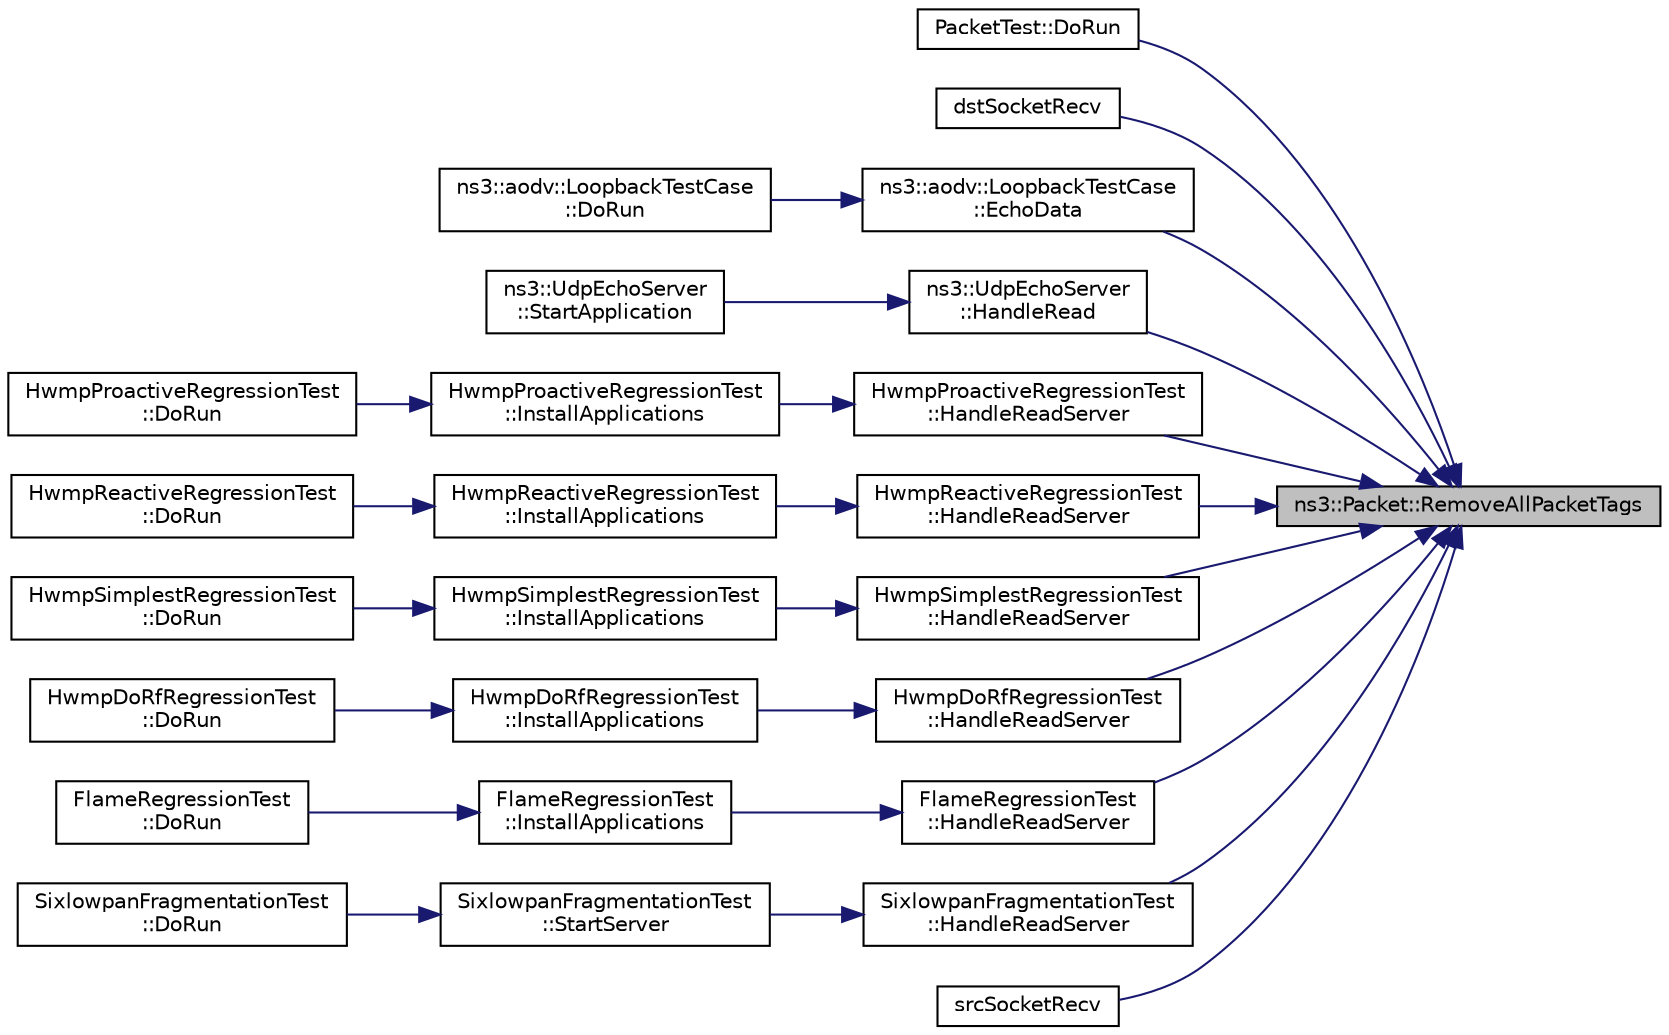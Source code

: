 digraph "ns3::Packet::RemoveAllPacketTags"
{
 // LATEX_PDF_SIZE
  edge [fontname="Helvetica",fontsize="10",labelfontname="Helvetica",labelfontsize="10"];
  node [fontname="Helvetica",fontsize="10",shape=record];
  rankdir="RL";
  Node1 [label="ns3::Packet::RemoveAllPacketTags",height=0.2,width=0.4,color="black", fillcolor="grey75", style="filled", fontcolor="black",tooltip="Remove all packet tags."];
  Node1 -> Node2 [dir="back",color="midnightblue",fontsize="10",style="solid",fontname="Helvetica"];
  Node2 [label="PacketTest::DoRun",height=0.2,width=0.4,color="black", fillcolor="white", style="filled",URL="$class_packet_test.html#a2f4d69aa1b21616ea14efd54fee55da2",tooltip="Implementation to actually run this TestCase."];
  Node1 -> Node3 [dir="back",color="midnightblue",fontsize="10",style="solid",fontname="Helvetica"];
  Node3 [label="dstSocketRecv",height=0.2,width=0.4,color="black", fillcolor="white", style="filled",URL="$socket-bound-static-routing_8cc.html#a6c184424a6939dcd693d14dbc157b8c1",tooltip=" "];
  Node1 -> Node4 [dir="back",color="midnightblue",fontsize="10",style="solid",fontname="Helvetica"];
  Node4 [label="ns3::aodv::LoopbackTestCase\l::EchoData",height=0.2,width=0.4,color="black", fillcolor="white", style="filled",URL="$classns3_1_1aodv_1_1_loopback_test_case.html#a42ff3dfd76f3816cd5682c132fc6bcb1",tooltip="Echo data function."];
  Node4 -> Node5 [dir="back",color="midnightblue",fontsize="10",style="solid",fontname="Helvetica"];
  Node5 [label="ns3::aodv::LoopbackTestCase\l::DoRun",height=0.2,width=0.4,color="black", fillcolor="white", style="filled",URL="$classns3_1_1aodv_1_1_loopback_test_case.html#aa4ecd46f743a971813870cff58563eab",tooltip="Implementation to actually run this TestCase."];
  Node1 -> Node6 [dir="back",color="midnightblue",fontsize="10",style="solid",fontname="Helvetica"];
  Node6 [label="ns3::UdpEchoServer\l::HandleRead",height=0.2,width=0.4,color="black", fillcolor="white", style="filled",URL="$classns3_1_1_udp_echo_server.html#adcb6eb00f837652d738d2357ef7c11a3",tooltip="Handle a packet reception."];
  Node6 -> Node7 [dir="back",color="midnightblue",fontsize="10",style="solid",fontname="Helvetica"];
  Node7 [label="ns3::UdpEchoServer\l::StartApplication",height=0.2,width=0.4,color="black", fillcolor="white", style="filled",URL="$classns3_1_1_udp_echo_server.html#a4c90329af8d6524862467808c3023786",tooltip="Application specific startup code."];
  Node1 -> Node8 [dir="back",color="midnightblue",fontsize="10",style="solid",fontname="Helvetica"];
  Node8 [label="HwmpProactiveRegressionTest\l::HandleReadServer",height=0.2,width=0.4,color="black", fillcolor="white", style="filled",URL="$class_hwmp_proactive_regression_test.html#a51b9d4105c5247ee61b04ecd8e398e62",tooltip="Handle a packet reception."];
  Node8 -> Node9 [dir="back",color="midnightblue",fontsize="10",style="solid",fontname="Helvetica"];
  Node9 [label="HwmpProactiveRegressionTest\l::InstallApplications",height=0.2,width=0.4,color="black", fillcolor="white", style="filled",URL="$class_hwmp_proactive_regression_test.html#a5ac65c255244e762db83fbf0643bb30a",tooltip="Install application function."];
  Node9 -> Node10 [dir="back",color="midnightblue",fontsize="10",style="solid",fontname="Helvetica"];
  Node10 [label="HwmpProactiveRegressionTest\l::DoRun",height=0.2,width=0.4,color="black", fillcolor="white", style="filled",URL="$class_hwmp_proactive_regression_test.html#ad000db534766301050336560b08b531e",tooltip="Implementation to actually run this TestCase."];
  Node1 -> Node11 [dir="back",color="midnightblue",fontsize="10",style="solid",fontname="Helvetica"];
  Node11 [label="HwmpReactiveRegressionTest\l::HandleReadServer",height=0.2,width=0.4,color="black", fillcolor="white", style="filled",URL="$class_hwmp_reactive_regression_test.html#acc897ea0f9f7e19e7036f74b3c2b808b",tooltip="Handle a packet reception."];
  Node11 -> Node12 [dir="back",color="midnightblue",fontsize="10",style="solid",fontname="Helvetica"];
  Node12 [label="HwmpReactiveRegressionTest\l::InstallApplications",height=0.2,width=0.4,color="black", fillcolor="white", style="filled",URL="$class_hwmp_reactive_regression_test.html#aff40d00524e84993b9cd2f391ae33a55",tooltip="Install application function."];
  Node12 -> Node13 [dir="back",color="midnightblue",fontsize="10",style="solid",fontname="Helvetica"];
  Node13 [label="HwmpReactiveRegressionTest\l::DoRun",height=0.2,width=0.4,color="black", fillcolor="white", style="filled",URL="$class_hwmp_reactive_regression_test.html#ae66a095a74ef4e2cbdfc0d042b50e63c",tooltip="Implementation to actually run this TestCase."];
  Node1 -> Node14 [dir="back",color="midnightblue",fontsize="10",style="solid",fontname="Helvetica"];
  Node14 [label="HwmpSimplestRegressionTest\l::HandleReadServer",height=0.2,width=0.4,color="black", fillcolor="white", style="filled",URL="$class_hwmp_simplest_regression_test.html#a5e44f58f91f75ccc9ce42480febc9f5a",tooltip="Handle a packet reception."];
  Node14 -> Node15 [dir="back",color="midnightblue",fontsize="10",style="solid",fontname="Helvetica"];
  Node15 [label="HwmpSimplestRegressionTest\l::InstallApplications",height=0.2,width=0.4,color="black", fillcolor="white", style="filled",URL="$class_hwmp_simplest_regression_test.html#a8c6e0b9cf7ae88ff06694a2520978ffc",tooltip="Install application function."];
  Node15 -> Node16 [dir="back",color="midnightblue",fontsize="10",style="solid",fontname="Helvetica"];
  Node16 [label="HwmpSimplestRegressionTest\l::DoRun",height=0.2,width=0.4,color="black", fillcolor="white", style="filled",URL="$class_hwmp_simplest_regression_test.html#a66060eab1ba10620e724e97901e03168",tooltip="Implementation to actually run this TestCase."];
  Node1 -> Node17 [dir="back",color="midnightblue",fontsize="10",style="solid",fontname="Helvetica"];
  Node17 [label="HwmpDoRfRegressionTest\l::HandleReadServer",height=0.2,width=0.4,color="black", fillcolor="white", style="filled",URL="$class_hwmp_do_rf_regression_test.html#a93ecf5fdb923124fa8d7fe67b59f8673",tooltip="Handle a packet reception."];
  Node17 -> Node18 [dir="back",color="midnightblue",fontsize="10",style="solid",fontname="Helvetica"];
  Node18 [label="HwmpDoRfRegressionTest\l::InstallApplications",height=0.2,width=0.4,color="black", fillcolor="white", style="filled",URL="$class_hwmp_do_rf_regression_test.html#abf793b52b9897879d95442b67ba1b7ec",tooltip="Install application function."];
  Node18 -> Node19 [dir="back",color="midnightblue",fontsize="10",style="solid",fontname="Helvetica"];
  Node19 [label="HwmpDoRfRegressionTest\l::DoRun",height=0.2,width=0.4,color="black", fillcolor="white", style="filled",URL="$class_hwmp_do_rf_regression_test.html#a31af438e94ab7ed25d9837a3f47f77b0",tooltip="Implementation to actually run this TestCase."];
  Node1 -> Node20 [dir="back",color="midnightblue",fontsize="10",style="solid",fontname="Helvetica"];
  Node20 [label="FlameRegressionTest\l::HandleReadServer",height=0.2,width=0.4,color="black", fillcolor="white", style="filled",URL="$class_flame_regression_test.html#ab0ea347ba0dff709c8b80ccc4a311390",tooltip="Handle a packet reception."];
  Node20 -> Node21 [dir="back",color="midnightblue",fontsize="10",style="solid",fontname="Helvetica"];
  Node21 [label="FlameRegressionTest\l::InstallApplications",height=0.2,width=0.4,color="black", fillcolor="white", style="filled",URL="$class_flame_regression_test.html#a4ecfd50a2506bba8a65b7143539998b1",tooltip="Install application function."];
  Node21 -> Node22 [dir="back",color="midnightblue",fontsize="10",style="solid",fontname="Helvetica"];
  Node22 [label="FlameRegressionTest\l::DoRun",height=0.2,width=0.4,color="black", fillcolor="white", style="filled",URL="$class_flame_regression_test.html#aa1cc862bafd9d367a75cc42c9779b603",tooltip="Implementation to actually run this TestCase."];
  Node1 -> Node23 [dir="back",color="midnightblue",fontsize="10",style="solid",fontname="Helvetica"];
  Node23 [label="SixlowpanFragmentationTest\l::HandleReadServer",height=0.2,width=0.4,color="black", fillcolor="white", style="filled",URL="$class_sixlowpan_fragmentation_test.html#a8c6d98a798be3bd6eebfda06691a5e9e",tooltip="Handles incoming packets in the server."];
  Node23 -> Node24 [dir="back",color="midnightblue",fontsize="10",style="solid",fontname="Helvetica"];
  Node24 [label="SixlowpanFragmentationTest\l::StartServer",height=0.2,width=0.4,color="black", fillcolor="white", style="filled",URL="$class_sixlowpan_fragmentation_test.html#a2b70baf58418b5e3c1daec1d77f06a84",tooltip="Start the server node."];
  Node24 -> Node25 [dir="back",color="midnightblue",fontsize="10",style="solid",fontname="Helvetica"];
  Node25 [label="SixlowpanFragmentationTest\l::DoRun",height=0.2,width=0.4,color="black", fillcolor="white", style="filled",URL="$class_sixlowpan_fragmentation_test.html#ae85beebff8e7d4f8c1e108beb17df274",tooltip="Implementation to actually run this TestCase."];
  Node1 -> Node26 [dir="back",color="midnightblue",fontsize="10",style="solid",fontname="Helvetica"];
  Node26 [label="srcSocketRecv",height=0.2,width=0.4,color="black", fillcolor="white", style="filled",URL="$socket-bound-static-routing_8cc.html#a66228004b64fb9f5e1c7ee56ae5e51dc",tooltip=" "];
}
